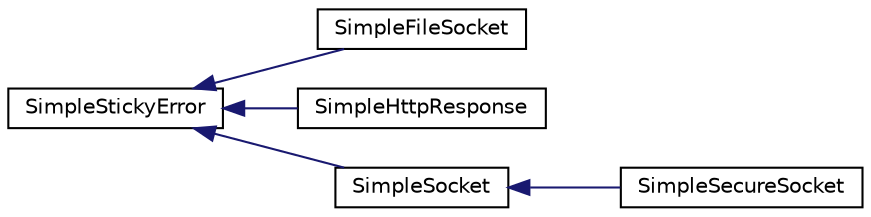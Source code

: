 digraph "Graphical Class Hierarchy"
{
  edge [fontname="Helvetica",fontsize="10",labelfontname="Helvetica",labelfontsize="10"];
  node [fontname="Helvetica",fontsize="10",shape=record];
  rankdir="LR";
  Node1 [label="SimpleStickyError",height=0.2,width=0.4,color="black", fillcolor="white", style="filled",URL="$class_simple_sticky_error.html"];
  Node1 -> Node2 [dir="back",color="midnightblue",fontsize="10",style="solid",fontname="Helvetica"];
  Node2 [label="SimpleFileSocket",height=0.2,width=0.4,color="black", fillcolor="white", style="filled",URL="$class_simple_file_socket.html"];
  Node1 -> Node3 [dir="back",color="midnightblue",fontsize="10",style="solid",fontname="Helvetica"];
  Node3 [label="SimpleHttpResponse",height=0.2,width=0.4,color="black", fillcolor="white", style="filled",URL="$class_simple_http_response.html"];
  Node1 -> Node4 [dir="back",color="midnightblue",fontsize="10",style="solid",fontname="Helvetica"];
  Node4 [label="SimpleSocket",height=0.2,width=0.4,color="black", fillcolor="white", style="filled",URL="$class_simple_socket.html"];
  Node4 -> Node5 [dir="back",color="midnightblue",fontsize="10",style="solid",fontname="Helvetica"];
  Node5 [label="SimpleSecureSocket",height=0.2,width=0.4,color="black", fillcolor="white", style="filled",URL="$class_simple_secure_socket.html"];
}
